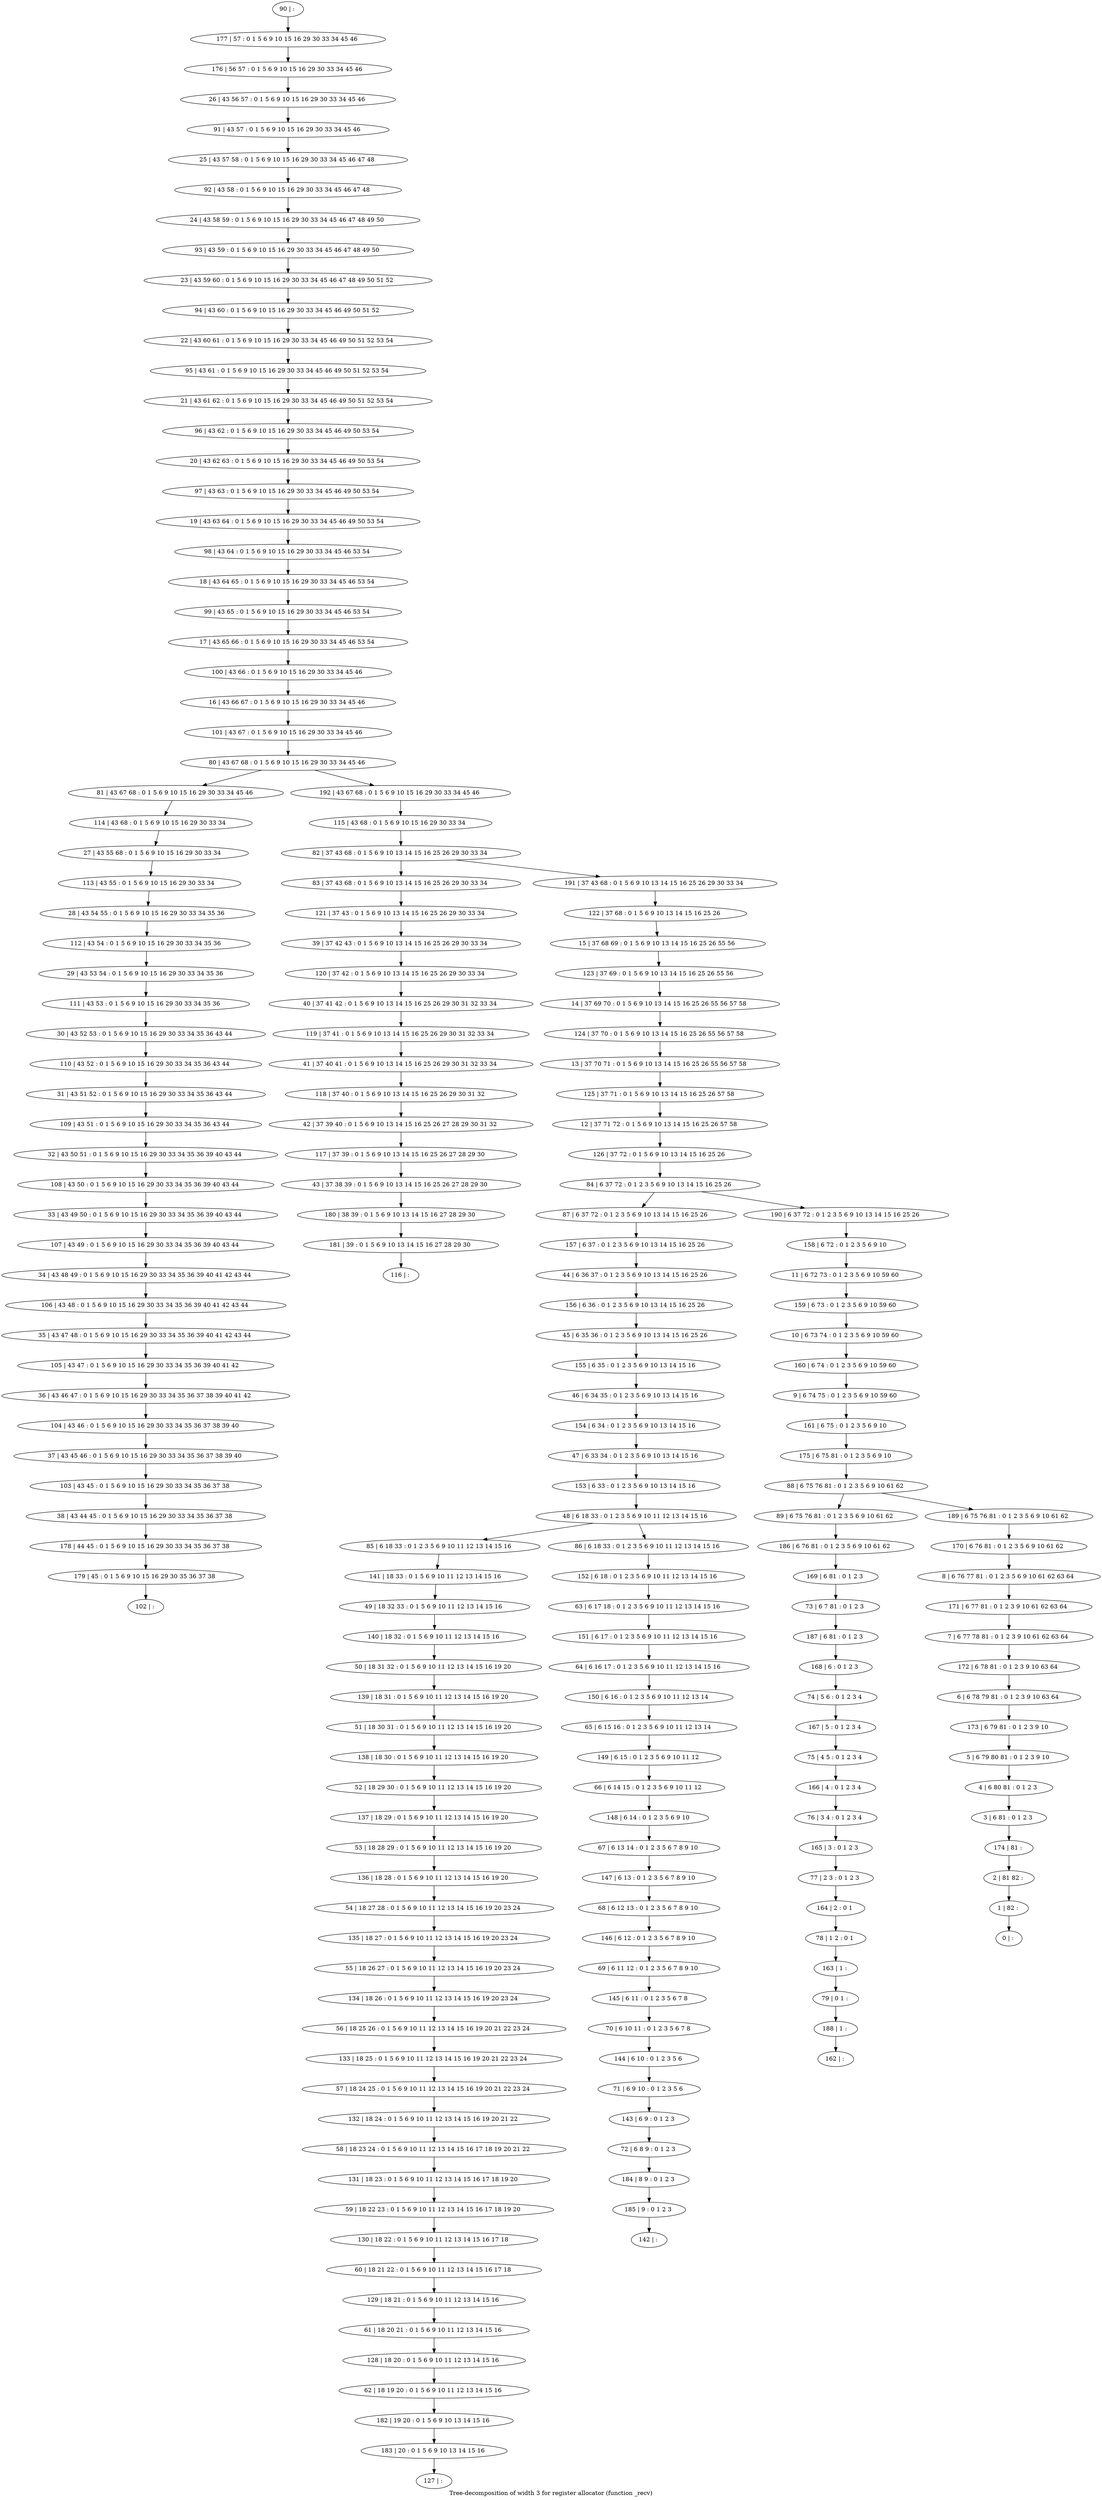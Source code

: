digraph G {
graph [label="Tree-decomposition of width 3 for register allocator (function _recv)"]
0[label="0 | : "];
1[label="1 | 82 : "];
2[label="2 | 81 82 : "];
3[label="3 | 6 81 : 0 1 2 3 "];
4[label="4 | 6 80 81 : 0 1 2 3 "];
5[label="5 | 6 79 80 81 : 0 1 2 3 9 10 "];
6[label="6 | 6 78 79 81 : 0 1 2 3 9 10 63 64 "];
7[label="7 | 6 77 78 81 : 0 1 2 3 9 10 61 62 63 64 "];
8[label="8 | 6 76 77 81 : 0 1 2 3 5 6 9 10 61 62 63 64 "];
9[label="9 | 6 74 75 : 0 1 2 3 5 6 9 10 59 60 "];
10[label="10 | 6 73 74 : 0 1 2 3 5 6 9 10 59 60 "];
11[label="11 | 6 72 73 : 0 1 2 3 5 6 9 10 59 60 "];
12[label="12 | 37 71 72 : 0 1 5 6 9 10 13 14 15 16 25 26 57 58 "];
13[label="13 | 37 70 71 : 0 1 5 6 9 10 13 14 15 16 25 26 55 56 57 58 "];
14[label="14 | 37 69 70 : 0 1 5 6 9 10 13 14 15 16 25 26 55 56 57 58 "];
15[label="15 | 37 68 69 : 0 1 5 6 9 10 13 14 15 16 25 26 55 56 "];
16[label="16 | 43 66 67 : 0 1 5 6 9 10 15 16 29 30 33 34 45 46 "];
17[label="17 | 43 65 66 : 0 1 5 6 9 10 15 16 29 30 33 34 45 46 53 54 "];
18[label="18 | 43 64 65 : 0 1 5 6 9 10 15 16 29 30 33 34 45 46 53 54 "];
19[label="19 | 43 63 64 : 0 1 5 6 9 10 15 16 29 30 33 34 45 46 49 50 53 54 "];
20[label="20 | 43 62 63 : 0 1 5 6 9 10 15 16 29 30 33 34 45 46 49 50 53 54 "];
21[label="21 | 43 61 62 : 0 1 5 6 9 10 15 16 29 30 33 34 45 46 49 50 51 52 53 54 "];
22[label="22 | 43 60 61 : 0 1 5 6 9 10 15 16 29 30 33 34 45 46 49 50 51 52 53 54 "];
23[label="23 | 43 59 60 : 0 1 5 6 9 10 15 16 29 30 33 34 45 46 47 48 49 50 51 52 "];
24[label="24 | 43 58 59 : 0 1 5 6 9 10 15 16 29 30 33 34 45 46 47 48 49 50 "];
25[label="25 | 43 57 58 : 0 1 5 6 9 10 15 16 29 30 33 34 45 46 47 48 "];
26[label="26 | 43 56 57 : 0 1 5 6 9 10 15 16 29 30 33 34 45 46 "];
27[label="27 | 43 55 68 : 0 1 5 6 9 10 15 16 29 30 33 34 "];
28[label="28 | 43 54 55 : 0 1 5 6 9 10 15 16 29 30 33 34 35 36 "];
29[label="29 | 43 53 54 : 0 1 5 6 9 10 15 16 29 30 33 34 35 36 "];
30[label="30 | 43 52 53 : 0 1 5 6 9 10 15 16 29 30 33 34 35 36 43 44 "];
31[label="31 | 43 51 52 : 0 1 5 6 9 10 15 16 29 30 33 34 35 36 43 44 "];
32[label="32 | 43 50 51 : 0 1 5 6 9 10 15 16 29 30 33 34 35 36 39 40 43 44 "];
33[label="33 | 43 49 50 : 0 1 5 6 9 10 15 16 29 30 33 34 35 36 39 40 43 44 "];
34[label="34 | 43 48 49 : 0 1 5 6 9 10 15 16 29 30 33 34 35 36 39 40 41 42 43 44 "];
35[label="35 | 43 47 48 : 0 1 5 6 9 10 15 16 29 30 33 34 35 36 39 40 41 42 43 44 "];
36[label="36 | 43 46 47 : 0 1 5 6 9 10 15 16 29 30 33 34 35 36 37 38 39 40 41 42 "];
37[label="37 | 43 45 46 : 0 1 5 6 9 10 15 16 29 30 33 34 35 36 37 38 39 40 "];
38[label="38 | 43 44 45 : 0 1 5 6 9 10 15 16 29 30 33 34 35 36 37 38 "];
39[label="39 | 37 42 43 : 0 1 5 6 9 10 13 14 15 16 25 26 29 30 33 34 "];
40[label="40 | 37 41 42 : 0 1 5 6 9 10 13 14 15 16 25 26 29 30 31 32 33 34 "];
41[label="41 | 37 40 41 : 0 1 5 6 9 10 13 14 15 16 25 26 29 30 31 32 33 34 "];
42[label="42 | 37 39 40 : 0 1 5 6 9 10 13 14 15 16 25 26 27 28 29 30 31 32 "];
43[label="43 | 37 38 39 : 0 1 5 6 9 10 13 14 15 16 25 26 27 28 29 30 "];
44[label="44 | 6 36 37 : 0 1 2 3 5 6 9 10 13 14 15 16 25 26 "];
45[label="45 | 6 35 36 : 0 1 2 3 5 6 9 10 13 14 15 16 25 26 "];
46[label="46 | 6 34 35 : 0 1 2 3 5 6 9 10 13 14 15 16 "];
47[label="47 | 6 33 34 : 0 1 2 3 5 6 9 10 13 14 15 16 "];
48[label="48 | 6 18 33 : 0 1 2 3 5 6 9 10 11 12 13 14 15 16 "];
49[label="49 | 18 32 33 : 0 1 5 6 9 10 11 12 13 14 15 16 "];
50[label="50 | 18 31 32 : 0 1 5 6 9 10 11 12 13 14 15 16 19 20 "];
51[label="51 | 18 30 31 : 0 1 5 6 9 10 11 12 13 14 15 16 19 20 "];
52[label="52 | 18 29 30 : 0 1 5 6 9 10 11 12 13 14 15 16 19 20 "];
53[label="53 | 18 28 29 : 0 1 5 6 9 10 11 12 13 14 15 16 19 20 "];
54[label="54 | 18 27 28 : 0 1 5 6 9 10 11 12 13 14 15 16 19 20 23 24 "];
55[label="55 | 18 26 27 : 0 1 5 6 9 10 11 12 13 14 15 16 19 20 23 24 "];
56[label="56 | 18 25 26 : 0 1 5 6 9 10 11 12 13 14 15 16 19 20 21 22 23 24 "];
57[label="57 | 18 24 25 : 0 1 5 6 9 10 11 12 13 14 15 16 19 20 21 22 23 24 "];
58[label="58 | 18 23 24 : 0 1 5 6 9 10 11 12 13 14 15 16 17 18 19 20 21 22 "];
59[label="59 | 18 22 23 : 0 1 5 6 9 10 11 12 13 14 15 16 17 18 19 20 "];
60[label="60 | 18 21 22 : 0 1 5 6 9 10 11 12 13 14 15 16 17 18 "];
61[label="61 | 18 20 21 : 0 1 5 6 9 10 11 12 13 14 15 16 "];
62[label="62 | 18 19 20 : 0 1 5 6 9 10 11 12 13 14 15 16 "];
63[label="63 | 6 17 18 : 0 1 2 3 5 6 9 10 11 12 13 14 15 16 "];
64[label="64 | 6 16 17 : 0 1 2 3 5 6 9 10 11 12 13 14 15 16 "];
65[label="65 | 6 15 16 : 0 1 2 3 5 6 9 10 11 12 13 14 "];
66[label="66 | 6 14 15 : 0 1 2 3 5 6 9 10 11 12 "];
67[label="67 | 6 13 14 : 0 1 2 3 5 6 7 8 9 10 "];
68[label="68 | 6 12 13 : 0 1 2 3 5 6 7 8 9 10 "];
69[label="69 | 6 11 12 : 0 1 2 3 5 6 7 8 9 10 "];
70[label="70 | 6 10 11 : 0 1 2 3 5 6 7 8 "];
71[label="71 | 6 9 10 : 0 1 2 3 5 6 "];
72[label="72 | 6 8 9 : 0 1 2 3 "];
73[label="73 | 6 7 81 : 0 1 2 3 "];
74[label="74 | 5 6 : 0 1 2 3 4 "];
75[label="75 | 4 5 : 0 1 2 3 4 "];
76[label="76 | 3 4 : 0 1 2 3 4 "];
77[label="77 | 2 3 : 0 1 2 3 "];
78[label="78 | 1 2 : 0 1 "];
79[label="79 | 0 1 : "];
80[label="80 | 43 67 68 : 0 1 5 6 9 10 15 16 29 30 33 34 45 46 "];
81[label="81 | 43 67 68 : 0 1 5 6 9 10 15 16 29 30 33 34 45 46 "];
82[label="82 | 37 43 68 : 0 1 5 6 9 10 13 14 15 16 25 26 29 30 33 34 "];
83[label="83 | 37 43 68 : 0 1 5 6 9 10 13 14 15 16 25 26 29 30 33 34 "];
84[label="84 | 6 37 72 : 0 1 2 3 5 6 9 10 13 14 15 16 25 26 "];
85[label="85 | 6 18 33 : 0 1 2 3 5 6 9 10 11 12 13 14 15 16 "];
86[label="86 | 6 18 33 : 0 1 2 3 5 6 9 10 11 12 13 14 15 16 "];
87[label="87 | 6 37 72 : 0 1 2 3 5 6 9 10 13 14 15 16 25 26 "];
88[label="88 | 6 75 76 81 : 0 1 2 3 5 6 9 10 61 62 "];
89[label="89 | 6 75 76 81 : 0 1 2 3 5 6 9 10 61 62 "];
90[label="90 | : "];
91[label="91 | 43 57 : 0 1 5 6 9 10 15 16 29 30 33 34 45 46 "];
92[label="92 | 43 58 : 0 1 5 6 9 10 15 16 29 30 33 34 45 46 47 48 "];
93[label="93 | 43 59 : 0 1 5 6 9 10 15 16 29 30 33 34 45 46 47 48 49 50 "];
94[label="94 | 43 60 : 0 1 5 6 9 10 15 16 29 30 33 34 45 46 49 50 51 52 "];
95[label="95 | 43 61 : 0 1 5 6 9 10 15 16 29 30 33 34 45 46 49 50 51 52 53 54 "];
96[label="96 | 43 62 : 0 1 5 6 9 10 15 16 29 30 33 34 45 46 49 50 53 54 "];
97[label="97 | 43 63 : 0 1 5 6 9 10 15 16 29 30 33 34 45 46 49 50 53 54 "];
98[label="98 | 43 64 : 0 1 5 6 9 10 15 16 29 30 33 34 45 46 53 54 "];
99[label="99 | 43 65 : 0 1 5 6 9 10 15 16 29 30 33 34 45 46 53 54 "];
100[label="100 | 43 66 : 0 1 5 6 9 10 15 16 29 30 33 34 45 46 "];
101[label="101 | 43 67 : 0 1 5 6 9 10 15 16 29 30 33 34 45 46 "];
102[label="102 | : "];
103[label="103 | 43 45 : 0 1 5 6 9 10 15 16 29 30 33 34 35 36 37 38 "];
104[label="104 | 43 46 : 0 1 5 6 9 10 15 16 29 30 33 34 35 36 37 38 39 40 "];
105[label="105 | 43 47 : 0 1 5 6 9 10 15 16 29 30 33 34 35 36 39 40 41 42 "];
106[label="106 | 43 48 : 0 1 5 6 9 10 15 16 29 30 33 34 35 36 39 40 41 42 43 44 "];
107[label="107 | 43 49 : 0 1 5 6 9 10 15 16 29 30 33 34 35 36 39 40 43 44 "];
108[label="108 | 43 50 : 0 1 5 6 9 10 15 16 29 30 33 34 35 36 39 40 43 44 "];
109[label="109 | 43 51 : 0 1 5 6 9 10 15 16 29 30 33 34 35 36 43 44 "];
110[label="110 | 43 52 : 0 1 5 6 9 10 15 16 29 30 33 34 35 36 43 44 "];
111[label="111 | 43 53 : 0 1 5 6 9 10 15 16 29 30 33 34 35 36 "];
112[label="112 | 43 54 : 0 1 5 6 9 10 15 16 29 30 33 34 35 36 "];
113[label="113 | 43 55 : 0 1 5 6 9 10 15 16 29 30 33 34 "];
114[label="114 | 43 68 : 0 1 5 6 9 10 15 16 29 30 33 34 "];
115[label="115 | 43 68 : 0 1 5 6 9 10 15 16 29 30 33 34 "];
116[label="116 | : "];
117[label="117 | 37 39 : 0 1 5 6 9 10 13 14 15 16 25 26 27 28 29 30 "];
118[label="118 | 37 40 : 0 1 5 6 9 10 13 14 15 16 25 26 29 30 31 32 "];
119[label="119 | 37 41 : 0 1 5 6 9 10 13 14 15 16 25 26 29 30 31 32 33 34 "];
120[label="120 | 37 42 : 0 1 5 6 9 10 13 14 15 16 25 26 29 30 33 34 "];
121[label="121 | 37 43 : 0 1 5 6 9 10 13 14 15 16 25 26 29 30 33 34 "];
122[label="122 | 37 68 : 0 1 5 6 9 10 13 14 15 16 25 26 "];
123[label="123 | 37 69 : 0 1 5 6 9 10 13 14 15 16 25 26 55 56 "];
124[label="124 | 37 70 : 0 1 5 6 9 10 13 14 15 16 25 26 55 56 57 58 "];
125[label="125 | 37 71 : 0 1 5 6 9 10 13 14 15 16 25 26 57 58 "];
126[label="126 | 37 72 : 0 1 5 6 9 10 13 14 15 16 25 26 "];
127[label="127 | : "];
128[label="128 | 18 20 : 0 1 5 6 9 10 11 12 13 14 15 16 "];
129[label="129 | 18 21 : 0 1 5 6 9 10 11 12 13 14 15 16 "];
130[label="130 | 18 22 : 0 1 5 6 9 10 11 12 13 14 15 16 17 18 "];
131[label="131 | 18 23 : 0 1 5 6 9 10 11 12 13 14 15 16 17 18 19 20 "];
132[label="132 | 18 24 : 0 1 5 6 9 10 11 12 13 14 15 16 19 20 21 22 "];
133[label="133 | 18 25 : 0 1 5 6 9 10 11 12 13 14 15 16 19 20 21 22 23 24 "];
134[label="134 | 18 26 : 0 1 5 6 9 10 11 12 13 14 15 16 19 20 23 24 "];
135[label="135 | 18 27 : 0 1 5 6 9 10 11 12 13 14 15 16 19 20 23 24 "];
136[label="136 | 18 28 : 0 1 5 6 9 10 11 12 13 14 15 16 19 20 "];
137[label="137 | 18 29 : 0 1 5 6 9 10 11 12 13 14 15 16 19 20 "];
138[label="138 | 18 30 : 0 1 5 6 9 10 11 12 13 14 15 16 19 20 "];
139[label="139 | 18 31 : 0 1 5 6 9 10 11 12 13 14 15 16 19 20 "];
140[label="140 | 18 32 : 0 1 5 6 9 10 11 12 13 14 15 16 "];
141[label="141 | 18 33 : 0 1 5 6 9 10 11 12 13 14 15 16 "];
142[label="142 | : "];
143[label="143 | 6 9 : 0 1 2 3 "];
144[label="144 | 6 10 : 0 1 2 3 5 6 "];
145[label="145 | 6 11 : 0 1 2 3 5 6 7 8 "];
146[label="146 | 6 12 : 0 1 2 3 5 6 7 8 9 10 "];
147[label="147 | 6 13 : 0 1 2 3 5 6 7 8 9 10 "];
148[label="148 | 6 14 : 0 1 2 3 5 6 9 10 "];
149[label="149 | 6 15 : 0 1 2 3 5 6 9 10 11 12 "];
150[label="150 | 6 16 : 0 1 2 3 5 6 9 10 11 12 13 14 "];
151[label="151 | 6 17 : 0 1 2 3 5 6 9 10 11 12 13 14 15 16 "];
152[label="152 | 6 18 : 0 1 2 3 5 6 9 10 11 12 13 14 15 16 "];
153[label="153 | 6 33 : 0 1 2 3 5 6 9 10 13 14 15 16 "];
154[label="154 | 6 34 : 0 1 2 3 5 6 9 10 13 14 15 16 "];
155[label="155 | 6 35 : 0 1 2 3 5 6 9 10 13 14 15 16 "];
156[label="156 | 6 36 : 0 1 2 3 5 6 9 10 13 14 15 16 25 26 "];
157[label="157 | 6 37 : 0 1 2 3 5 6 9 10 13 14 15 16 25 26 "];
158[label="158 | 6 72 : 0 1 2 3 5 6 9 10 "];
159[label="159 | 6 73 : 0 1 2 3 5 6 9 10 59 60 "];
160[label="160 | 6 74 : 0 1 2 3 5 6 9 10 59 60 "];
161[label="161 | 6 75 : 0 1 2 3 5 6 9 10 "];
162[label="162 | : "];
163[label="163 | 1 : "];
164[label="164 | 2 : 0 1 "];
165[label="165 | 3 : 0 1 2 3 "];
166[label="166 | 4 : 0 1 2 3 4 "];
167[label="167 | 5 : 0 1 2 3 4 "];
168[label="168 | 6 : 0 1 2 3 "];
169[label="169 | 6 81 : 0 1 2 3 "];
170[label="170 | 6 76 81 : 0 1 2 3 5 6 9 10 61 62 "];
171[label="171 | 6 77 81 : 0 1 2 3 9 10 61 62 63 64 "];
172[label="172 | 6 78 81 : 0 1 2 3 9 10 63 64 "];
173[label="173 | 6 79 81 : 0 1 2 3 9 10 "];
174[label="174 | 81 : "];
175[label="175 | 6 75 81 : 0 1 2 3 5 6 9 10 "];
176[label="176 | 56 57 : 0 1 5 6 9 10 15 16 29 30 33 34 45 46 "];
177[label="177 | 57 : 0 1 5 6 9 10 15 16 29 30 33 34 45 46 "];
178[label="178 | 44 45 : 0 1 5 6 9 10 15 16 29 30 33 34 35 36 37 38 "];
179[label="179 | 45 : 0 1 5 6 9 10 15 16 29 30 35 36 37 38 "];
180[label="180 | 38 39 : 0 1 5 6 9 10 13 14 15 16 27 28 29 30 "];
181[label="181 | 39 : 0 1 5 6 9 10 13 14 15 16 27 28 29 30 "];
182[label="182 | 19 20 : 0 1 5 6 9 10 13 14 15 16 "];
183[label="183 | 20 : 0 1 5 6 9 10 13 14 15 16 "];
184[label="184 | 8 9 : 0 1 2 3 "];
185[label="185 | 9 : 0 1 2 3 "];
186[label="186 | 6 76 81 : 0 1 2 3 5 6 9 10 61 62 "];
187[label="187 | 6 81 : 0 1 2 3 "];
188[label="188 | 1 : "];
189[label="189 | 6 75 76 81 : 0 1 2 3 5 6 9 10 61 62 "];
190[label="190 | 6 37 72 : 0 1 2 3 5 6 9 10 13 14 15 16 25 26 "];
191[label="191 | 37 43 68 : 0 1 5 6 9 10 13 14 15 16 25 26 29 30 33 34 "];
192[label="192 | 43 67 68 : 0 1 5 6 9 10 15 16 29 30 33 34 45 46 "];
48->85 ;
48->86 ;
103->38 ;
37->103 ;
104->37 ;
36->104 ;
105->36 ;
35->105 ;
106->35 ;
34->106 ;
107->34 ;
33->107 ;
108->33 ;
32->108 ;
109->32 ;
31->109 ;
110->31 ;
30->110 ;
111->30 ;
29->111 ;
112->29 ;
28->112 ;
113->28 ;
27->113 ;
114->27 ;
81->114 ;
117->43 ;
42->117 ;
118->42 ;
41->118 ;
119->41 ;
40->119 ;
120->40 ;
39->120 ;
121->39 ;
83->121 ;
128->62 ;
61->128 ;
129->61 ;
60->129 ;
130->60 ;
59->130 ;
131->59 ;
58->131 ;
132->58 ;
57->132 ;
133->57 ;
56->133 ;
134->56 ;
55->134 ;
135->55 ;
54->135 ;
136->54 ;
53->136 ;
137->53 ;
52->137 ;
138->52 ;
51->138 ;
139->51 ;
50->139 ;
140->50 ;
49->140 ;
141->49 ;
85->141 ;
143->72 ;
71->143 ;
144->71 ;
70->144 ;
145->70 ;
69->145 ;
146->69 ;
68->146 ;
147->68 ;
67->147 ;
148->67 ;
66->148 ;
149->66 ;
65->149 ;
150->65 ;
64->150 ;
151->64 ;
63->151 ;
152->63 ;
86->152 ;
153->48 ;
47->153 ;
154->47 ;
46->154 ;
155->46 ;
45->155 ;
156->45 ;
44->156 ;
157->44 ;
87->157 ;
163->79 ;
78->163 ;
164->78 ;
77->164 ;
165->77 ;
76->165 ;
166->76 ;
75->166 ;
167->75 ;
74->167 ;
168->74 ;
169->73 ;
38->178 ;
179->102 ;
178->179 ;
43->180 ;
181->116 ;
180->181 ;
62->182 ;
183->127 ;
182->183 ;
72->184 ;
185->142 ;
184->185 ;
186->169 ;
89->186 ;
187->168 ;
73->187 ;
188->162 ;
79->188 ;
90->177 ;
177->176 ;
176->26 ;
26->91 ;
91->25 ;
25->92 ;
92->24 ;
24->93 ;
93->23 ;
23->94 ;
94->22 ;
22->95 ;
95->21 ;
21->96 ;
96->20 ;
20->97 ;
97->19 ;
19->98 ;
98->18 ;
18->99 ;
99->17 ;
17->100 ;
100->16 ;
16->101 ;
101->80 ;
115->82 ;
122->15 ;
15->123 ;
123->14 ;
14->124 ;
124->13 ;
13->125 ;
125->12 ;
12->126 ;
126->84 ;
158->11 ;
11->159 ;
159->10 ;
10->160 ;
160->9 ;
9->161 ;
161->175 ;
175->88 ;
170->8 ;
8->171 ;
171->7 ;
7->172 ;
172->6 ;
6->173 ;
173->5 ;
5->4 ;
4->3 ;
3->174 ;
174->2 ;
2->1 ;
1->0 ;
189->170 ;
190->158 ;
191->122 ;
192->115 ;
88->89 ;
88->189 ;
84->87 ;
84->190 ;
82->83 ;
82->191 ;
80->81 ;
80->192 ;
}
